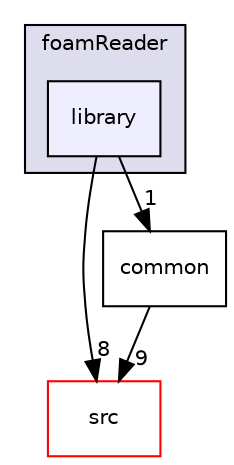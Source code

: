 digraph "applications/utilities/postProcessing/graphics/PVReaders/foamReader/library" {
  bgcolor=transparent;
  compound=true
  node [ fontsize="10", fontname="Helvetica"];
  edge [ labelfontsize="10", labelfontname="Helvetica"];
  subgraph clusterdir_b5dd6a9e298b0a5116c96ed35def7b2a {
    graph [ bgcolor="#ddddee", pencolor="black", label="foamReader" fontname="Helvetica", fontsize="10", URL="dir_b5dd6a9e298b0a5116c96ed35def7b2a.html"]
  dir_127edc53aa5a79845c6fee3f291f5d90 [shape=box, label="library", style="filled", fillcolor="#eeeeff", pencolor="black", URL="dir_127edc53aa5a79845c6fee3f291f5d90.html"];
  }
  dir_68267d1309a1af8e8297ef4c3efbcdba [shape=box label="src" color="red" URL="dir_68267d1309a1af8e8297ef4c3efbcdba.html"];
  dir_eb666c3203132dcd5610cbda0090760e [shape=box label="common" URL="dir_eb666c3203132dcd5610cbda0090760e.html"];
  dir_127edc53aa5a79845c6fee3f291f5d90->dir_68267d1309a1af8e8297ef4c3efbcdba [headlabel="8", labeldistance=1.5 headhref="dir_000419_000499.html"];
  dir_127edc53aa5a79845c6fee3f291f5d90->dir_eb666c3203132dcd5610cbda0090760e [headlabel="1", labeldistance=1.5 headhref="dir_000419_000417.html"];
  dir_eb666c3203132dcd5610cbda0090760e->dir_68267d1309a1af8e8297ef4c3efbcdba [headlabel="9", labeldistance=1.5 headhref="dir_000417_000499.html"];
}
